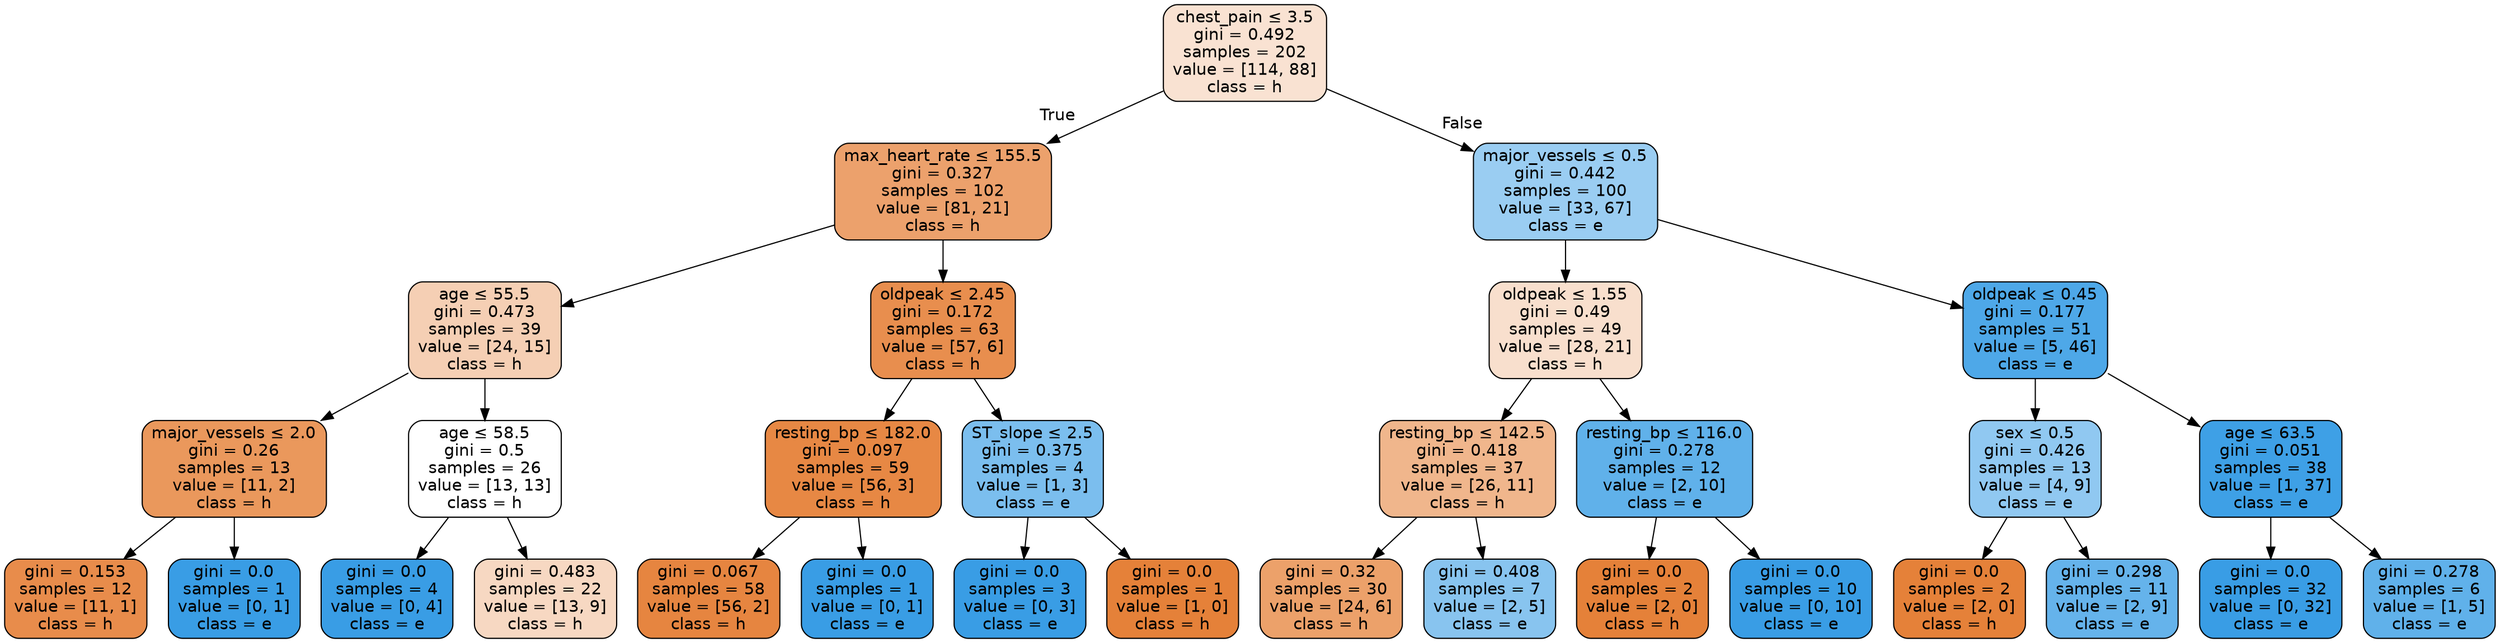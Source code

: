 digraph Tree {
node [shape=box, style="filled, rounded", color="black", fontname=helvetica] ;
edge [fontname=helvetica] ;
0 [label=<chest_pain &le; 3.5<br/>gini = 0.492<br/>samples = 202<br/>value = [114, 88]<br/>class = h>, fillcolor="#e581393a"] ;
1 [label=<max_heart_rate &le; 155.5<br/>gini = 0.327<br/>samples = 102<br/>value = [81, 21]<br/>class = h>, fillcolor="#e58139bd"] ;
0 -> 1 [labeldistance=2.5, labelangle=45, headlabel="True"] ;
2 [label=<age &le; 55.5<br/>gini = 0.473<br/>samples = 39<br/>value = [24, 15]<br/>class = h>, fillcolor="#e5813960"] ;
1 -> 2 ;
3 [label=<major_vessels &le; 2.0<br/>gini = 0.26<br/>samples = 13<br/>value = [11, 2]<br/>class = h>, fillcolor="#e58139d1"] ;
2 -> 3 ;
4 [label=<gini = 0.153<br/>samples = 12<br/>value = [11, 1]<br/>class = h>, fillcolor="#e58139e8"] ;
3 -> 4 ;
5 [label=<gini = 0.0<br/>samples = 1<br/>value = [0, 1]<br/>class = e>, fillcolor="#399de5ff"] ;
3 -> 5 ;
6 [label=<age &le; 58.5<br/>gini = 0.5<br/>samples = 26<br/>value = [13, 13]<br/>class = h>, fillcolor="#e5813900"] ;
2 -> 6 ;
7 [label=<gini = 0.0<br/>samples = 4<br/>value = [0, 4]<br/>class = e>, fillcolor="#399de5ff"] ;
6 -> 7 ;
8 [label=<gini = 0.483<br/>samples = 22<br/>value = [13, 9]<br/>class = h>, fillcolor="#e581394e"] ;
6 -> 8 ;
9 [label=<oldpeak &le; 2.45<br/>gini = 0.172<br/>samples = 63<br/>value = [57, 6]<br/>class = h>, fillcolor="#e58139e4"] ;
1 -> 9 ;
10 [label=<resting_bp &le; 182.0<br/>gini = 0.097<br/>samples = 59<br/>value = [56, 3]<br/>class = h>, fillcolor="#e58139f1"] ;
9 -> 10 ;
11 [label=<gini = 0.067<br/>samples = 58<br/>value = [56, 2]<br/>class = h>, fillcolor="#e58139f6"] ;
10 -> 11 ;
12 [label=<gini = 0.0<br/>samples = 1<br/>value = [0, 1]<br/>class = e>, fillcolor="#399de5ff"] ;
10 -> 12 ;
13 [label=<ST_slope &le; 2.5<br/>gini = 0.375<br/>samples = 4<br/>value = [1, 3]<br/>class = e>, fillcolor="#399de5aa"] ;
9 -> 13 ;
14 [label=<gini = 0.0<br/>samples = 3<br/>value = [0, 3]<br/>class = e>, fillcolor="#399de5ff"] ;
13 -> 14 ;
15 [label=<gini = 0.0<br/>samples = 1<br/>value = [1, 0]<br/>class = h>, fillcolor="#e58139ff"] ;
13 -> 15 ;
16 [label=<major_vessels &le; 0.5<br/>gini = 0.442<br/>samples = 100<br/>value = [33, 67]<br/>class = e>, fillcolor="#399de581"] ;
0 -> 16 [labeldistance=2.5, labelangle=-45, headlabel="False"] ;
17 [label=<oldpeak &le; 1.55<br/>gini = 0.49<br/>samples = 49<br/>value = [28, 21]<br/>class = h>, fillcolor="#e5813940"] ;
16 -> 17 ;
18 [label=<resting_bp &le; 142.5<br/>gini = 0.418<br/>samples = 37<br/>value = [26, 11]<br/>class = h>, fillcolor="#e5813993"] ;
17 -> 18 ;
19 [label=<gini = 0.32<br/>samples = 30<br/>value = [24, 6]<br/>class = h>, fillcolor="#e58139bf"] ;
18 -> 19 ;
20 [label=<gini = 0.408<br/>samples = 7<br/>value = [2, 5]<br/>class = e>, fillcolor="#399de599"] ;
18 -> 20 ;
21 [label=<resting_bp &le; 116.0<br/>gini = 0.278<br/>samples = 12<br/>value = [2, 10]<br/>class = e>, fillcolor="#399de5cc"] ;
17 -> 21 ;
22 [label=<gini = 0.0<br/>samples = 2<br/>value = [2, 0]<br/>class = h>, fillcolor="#e58139ff"] ;
21 -> 22 ;
23 [label=<gini = 0.0<br/>samples = 10<br/>value = [0, 10]<br/>class = e>, fillcolor="#399de5ff"] ;
21 -> 23 ;
24 [label=<oldpeak &le; 0.45<br/>gini = 0.177<br/>samples = 51<br/>value = [5, 46]<br/>class = e>, fillcolor="#399de5e3"] ;
16 -> 24 ;
25 [label=<sex &le; 0.5<br/>gini = 0.426<br/>samples = 13<br/>value = [4, 9]<br/>class = e>, fillcolor="#399de58e"] ;
24 -> 25 ;
26 [label=<gini = 0.0<br/>samples = 2<br/>value = [2, 0]<br/>class = h>, fillcolor="#e58139ff"] ;
25 -> 26 ;
27 [label=<gini = 0.298<br/>samples = 11<br/>value = [2, 9]<br/>class = e>, fillcolor="#399de5c6"] ;
25 -> 27 ;
28 [label=<age &le; 63.5<br/>gini = 0.051<br/>samples = 38<br/>value = [1, 37]<br/>class = e>, fillcolor="#399de5f8"] ;
24 -> 28 ;
29 [label=<gini = 0.0<br/>samples = 32<br/>value = [0, 32]<br/>class = e>, fillcolor="#399de5ff"] ;
28 -> 29 ;
30 [label=<gini = 0.278<br/>samples = 6<br/>value = [1, 5]<br/>class = e>, fillcolor="#399de5cc"] ;
28 -> 30 ;
}